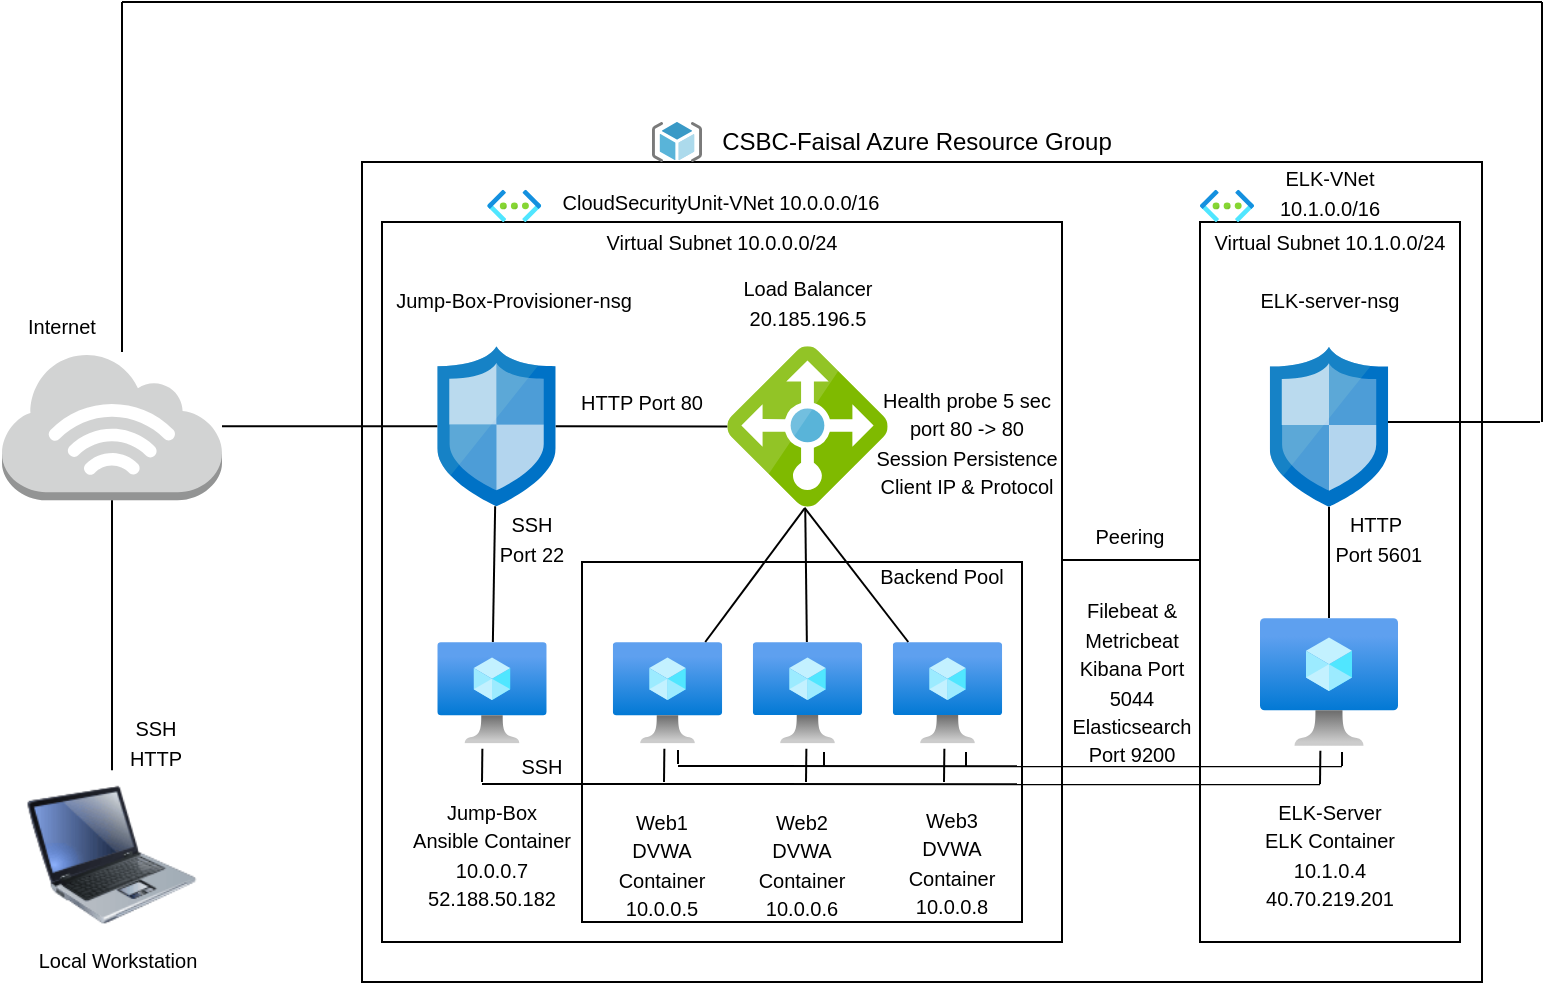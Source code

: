 <mxfile version="14.1.8" type="github">
  <diagram id="h945fao41x0R4RgQng2K" name="Page-1">
    <mxGraphModel dx="1196" dy="1043" grid="1" gridSize="10" guides="1" tooltips="1" connect="1" arrows="1" fold="1" page="1" pageScale="1" pageWidth="850" pageHeight="1100" math="0" shadow="0">
      <root>
        <mxCell id="0" />
        <mxCell id="1" parent="0" />
        <mxCell id="AzOMAhre1hzz02D3GJ1H-37" value="" style="rounded=0;whiteSpace=wrap;html=1;fillColor=none;" parent="1" vertex="1">
          <mxGeometry x="330" y="480" width="220" height="180" as="geometry" />
        </mxCell>
        <mxCell id="zPneGnZ1vcdY2xTQKbNh-3" value="" style="rounded=0;whiteSpace=wrap;html=1;fillColor=none;" parent="1" vertex="1">
          <mxGeometry x="220" y="280" width="560" height="410" as="geometry" />
        </mxCell>
        <mxCell id="zPneGnZ1vcdY2xTQKbNh-4" value="" style="image;html=1;image=img/lib/clip_art/computers/Laptop_128x128.png;fillColor=none;" parent="1" vertex="1">
          <mxGeometry x="52.78" y="584.07" width="84.44" height="84.44" as="geometry" />
        </mxCell>
        <mxCell id="zPneGnZ1vcdY2xTQKbNh-5" value="" style="outlineConnect=0;dashed=0;verticalLabelPosition=bottom;verticalAlign=top;align=center;html=1;shape=mxgraph.aws3.internet_3;fillColor=#D2D3D3;gradientColor=none;" parent="1" vertex="1">
          <mxGeometry x="40" y="375.18" width="110" height="73.96" as="geometry" />
        </mxCell>
        <mxCell id="zPneGnZ1vcdY2xTQKbNh-7" value="CSBC-Faisal Azure Resource Group" style="text;html=1;strokeColor=none;fillColor=none;align=center;verticalAlign=middle;whiteSpace=wrap;rounded=0;" parent="1" vertex="1">
          <mxGeometry x="390" y="260" width="215" height="20" as="geometry" />
        </mxCell>
        <mxCell id="zPneGnZ1vcdY2xTQKbNh-8" value="" style="rounded=0;whiteSpace=wrap;html=1;fillColor=none;" parent="1" vertex="1">
          <mxGeometry x="230" y="310" width="340" height="360" as="geometry" />
        </mxCell>
        <mxCell id="zPneGnZ1vcdY2xTQKbNh-9" value="&lt;font style=&quot;font-size: 10px&quot;&gt;CloudSecurityUnit-VNet 10.0.0.0/16&lt;/font&gt;" style="text;html=1;strokeColor=none;fillColor=none;align=center;verticalAlign=middle;whiteSpace=wrap;rounded=0;" parent="1" vertex="1">
          <mxGeometry x="307.3" y="290" width="185.4" height="20" as="geometry" />
        </mxCell>
        <mxCell id="zPneGnZ1vcdY2xTQKbNh-11" value="&lt;font style=&quot;font-size: 10px&quot;&gt;Virtual Subnet 10.0.0.0/24&lt;/font&gt;" style="text;html=1;strokeColor=none;fillColor=none;align=center;verticalAlign=middle;whiteSpace=wrap;rounded=0;" parent="1" vertex="1">
          <mxGeometry x="290" y="310" width="220" height="20" as="geometry" />
        </mxCell>
        <mxCell id="zPneGnZ1vcdY2xTQKbNh-12" value="" style="aspect=fixed;html=1;points=[];align=center;image;fontSize=12;image=img/lib/azure2/compute/Virtual_Machine.svg;fillColor=none;" parent="1" vertex="1">
          <mxGeometry x="415.4" y="520" width="54.69" height="50.73" as="geometry" />
        </mxCell>
        <mxCell id="zPneGnZ1vcdY2xTQKbNh-13" value="" style="aspect=fixed;html=1;points=[];align=center;image;fontSize=12;image=img/lib/azure2/compute/Virtual_Machine.svg;fillColor=none;" parent="1" vertex="1">
          <mxGeometry x="485.4" y="520" width="54.69" height="50.73" as="geometry" />
        </mxCell>
        <mxCell id="zPneGnZ1vcdY2xTQKbNh-14" value="" style="aspect=fixed;html=1;points=[];align=center;image;fontSize=12;image=img/lib/azure2/compute/Virtual_Machine.svg;fillColor=none;" parent="1" vertex="1">
          <mxGeometry x="345.4" y="520" width="54.7" height="50.73" as="geometry" />
        </mxCell>
        <mxCell id="zPneGnZ1vcdY2xTQKbNh-15" value="" style="rounded=0;whiteSpace=wrap;html=1;fillColor=none;" parent="1" vertex="1">
          <mxGeometry x="639" y="310" width="130" height="360" as="geometry" />
        </mxCell>
        <mxCell id="AzOMAhre1hzz02D3GJ1H-1" value="&lt;font style=&quot;font-size: 10px&quot;&gt;&lt;font&gt;Web1&lt;br&gt;DVWA Container&lt;br&gt;&lt;/font&gt;10.0.0.5&lt;/font&gt;" style="text;html=1;strokeColor=none;fillColor=none;align=center;verticalAlign=middle;whiteSpace=wrap;rounded=0;" parent="1" vertex="1">
          <mxGeometry x="340" y="610.73" width="60" height="40" as="geometry" />
        </mxCell>
        <mxCell id="AzOMAhre1hzz02D3GJ1H-2" value="&lt;font style=&quot;font-size: 10px&quot;&gt;&lt;font&gt;Web2&lt;br&gt;DVWA Container&lt;br&gt;&lt;/font&gt;10.0.0.6&lt;/font&gt;" style="text;html=1;strokeColor=none;fillColor=none;align=center;verticalAlign=middle;whiteSpace=wrap;rounded=0;" parent="1" vertex="1">
          <mxGeometry x="410" y="610.73" width="60" height="40" as="geometry" />
        </mxCell>
        <mxCell id="AzOMAhre1hzz02D3GJ1H-3" value="&lt;span style=&quot;font-size: 10px&quot;&gt;Web3&lt;br&gt;DVWA Container&lt;br&gt;10.0.0.8&lt;br&gt;&lt;/span&gt;" style="text;html=1;strokeColor=none;fillColor=none;align=center;verticalAlign=middle;whiteSpace=wrap;rounded=0;" parent="1" vertex="1">
          <mxGeometry x="490" y="610" width="50" height="40.73" as="geometry" />
        </mxCell>
        <mxCell id="AzOMAhre1hzz02D3GJ1H-5" value="" style="aspect=fixed;html=1;points=[];align=center;image;fontSize=12;image=img/lib/mscae/Network_Security_Groups_Classic.svg;" parent="1" vertex="1">
          <mxGeometry x="257.65" y="372.16" width="59.2" height="80" as="geometry" />
        </mxCell>
        <mxCell id="AzOMAhre1hzz02D3GJ1H-12" value="&lt;font style=&quot;font-size: 10px&quot;&gt;Jump-Box-Provisioner-nsg&lt;br&gt;&lt;/font&gt;" style="text;html=1;strokeColor=none;fillColor=none;align=center;verticalAlign=middle;whiteSpace=wrap;rounded=0;" parent="1" vertex="1">
          <mxGeometry x="232.25" y="339" width="127.75" height="20" as="geometry" />
        </mxCell>
        <mxCell id="AzOMAhre1hzz02D3GJ1H-20" value="" style="aspect=fixed;html=1;points=[];align=center;image;fontSize=12;image=img/lib/azure2/compute/Virtual_Machine.svg;fillColor=none;" parent="1" vertex="1">
          <mxGeometry x="257.65" y="520" width="54.7" height="50.73" as="geometry" />
        </mxCell>
        <mxCell id="AzOMAhre1hzz02D3GJ1H-21" value="&lt;font style=&quot;font-size: 10px&quot;&gt;&lt;font&gt;Jump-Box&lt;br&gt;Ansible Container&lt;br&gt;&lt;/font&gt;10.0.0.7&lt;br&gt;52.188.50.182&lt;br&gt;&lt;/font&gt;" style="text;html=1;strokeColor=none;fillColor=none;align=center;verticalAlign=middle;whiteSpace=wrap;rounded=0;" parent="1" vertex="1">
          <mxGeometry x="240" y="606.29" width="90" height="40" as="geometry" />
        </mxCell>
        <mxCell id="AzOMAhre1hzz02D3GJ1H-22" value="" style="aspect=fixed;html=1;points=[];align=center;image;fontSize=12;image=img/lib/mscae/Load_Balancer_feature.svg;" parent="1" vertex="1">
          <mxGeometry x="402.65" y="372.16" width="80.19" height="80.19" as="geometry" />
        </mxCell>
        <mxCell id="AzOMAhre1hzz02D3GJ1H-30" value="" style="endArrow=none;html=1;" parent="1" source="zPneGnZ1vcdY2xTQKbNh-5" target="AzOMAhre1hzz02D3GJ1H-5" edge="1">
          <mxGeometry width="50" height="50" relative="1" as="geometry">
            <mxPoint x="150" y="422.16" as="sourcePoint" />
            <mxPoint x="200" y="372.16" as="targetPoint" />
          </mxGeometry>
        </mxCell>
        <mxCell id="AzOMAhre1hzz02D3GJ1H-31" value="" style="endArrow=none;html=1;" parent="1" source="AzOMAhre1hzz02D3GJ1H-5" target="AzOMAhre1hzz02D3GJ1H-22" edge="1">
          <mxGeometry width="50" height="50" relative="1" as="geometry">
            <mxPoint x="430" y="480" as="sourcePoint" />
            <mxPoint x="480" y="430" as="targetPoint" />
          </mxGeometry>
        </mxCell>
        <mxCell id="AzOMAhre1hzz02D3GJ1H-32" value="" style="endArrow=none;html=1;entryX=0.5;entryY=1;entryDx=0;entryDy=0;entryPerimeter=0;exitX=0.5;exitY=0;exitDx=0;exitDy=0;" parent="1" source="zPneGnZ1vcdY2xTQKbNh-4" target="zPneGnZ1vcdY2xTQKbNh-5" edge="1">
          <mxGeometry width="50" height="50" relative="1" as="geometry">
            <mxPoint x="69.45" y="550" as="sourcePoint" />
            <mxPoint x="119.45" y="500" as="targetPoint" />
          </mxGeometry>
        </mxCell>
        <mxCell id="AzOMAhre1hzz02D3GJ1H-33" value="" style="endArrow=none;html=1;" parent="1" source="AzOMAhre1hzz02D3GJ1H-20" target="AzOMAhre1hzz02D3GJ1H-5" edge="1">
          <mxGeometry width="50" height="50" relative="1" as="geometry">
            <mxPoint x="257.65" y="510" as="sourcePoint" />
            <mxPoint x="307.65" y="460" as="targetPoint" />
          </mxGeometry>
        </mxCell>
        <mxCell id="AzOMAhre1hzz02D3GJ1H-34" value="" style="endArrow=none;html=1;entryX=0.481;entryY=1.012;entryDx=0;entryDy=0;entryPerimeter=0;" parent="1" source="zPneGnZ1vcdY2xTQKbNh-14" target="AzOMAhre1hzz02D3GJ1H-22" edge="1">
          <mxGeometry width="50" height="50" relative="1" as="geometry">
            <mxPoint x="430" y="480" as="sourcePoint" />
            <mxPoint x="443" y="450" as="targetPoint" />
          </mxGeometry>
        </mxCell>
        <mxCell id="AzOMAhre1hzz02D3GJ1H-35" value="" style="endArrow=none;html=1;entryX=0.486;entryY=1.013;entryDx=0;entryDy=0;entryPerimeter=0;" parent="1" source="zPneGnZ1vcdY2xTQKbNh-12" target="AzOMAhre1hzz02D3GJ1H-22" edge="1">
          <mxGeometry width="50" height="50" relative="1" as="geometry">
            <mxPoint x="430" y="480" as="sourcePoint" />
            <mxPoint x="480" y="430" as="targetPoint" />
          </mxGeometry>
        </mxCell>
        <mxCell id="AzOMAhre1hzz02D3GJ1H-36" value="" style="endArrow=none;html=1;exitX=0.481;exitY=1.006;exitDx=0;exitDy=0;exitPerimeter=0;" parent="1" source="AzOMAhre1hzz02D3GJ1H-22" target="zPneGnZ1vcdY2xTQKbNh-13" edge="1">
          <mxGeometry width="50" height="50" relative="1" as="geometry">
            <mxPoint x="442" y="455" as="sourcePoint" />
            <mxPoint x="480" y="430" as="targetPoint" />
          </mxGeometry>
        </mxCell>
        <mxCell id="AzOMAhre1hzz02D3GJ1H-42" value="" style="endArrow=none;html=1;entryX=0.462;entryY=0.781;entryDx=0;entryDy=0;entryPerimeter=0;" parent="1" target="zPneGnZ1vcdY2xTQKbNh-15" edge="1">
          <mxGeometry width="50" height="50" relative="1" as="geometry">
            <mxPoint x="280" y="591" as="sourcePoint" />
            <mxPoint x="660" y="591" as="targetPoint" />
          </mxGeometry>
        </mxCell>
        <mxCell id="AzOMAhre1hzz02D3GJ1H-43" value="" style="endArrow=none;html=1;entryX=0.412;entryY=1.053;entryDx=0;entryDy=0;entryPerimeter=0;" parent="1" target="AzOMAhre1hzz02D3GJ1H-20" edge="1">
          <mxGeometry width="50" height="50" relative="1" as="geometry">
            <mxPoint x="280" y="590" as="sourcePoint" />
            <mxPoint x="282" y="571" as="targetPoint" />
          </mxGeometry>
        </mxCell>
        <mxCell id="AzOMAhre1hzz02D3GJ1H-44" value="" style="endArrow=none;html=1;entryX=0.412;entryY=1.053;entryDx=0;entryDy=0;entryPerimeter=0;" parent="1" edge="1">
          <mxGeometry width="50" height="50" relative="1" as="geometry">
            <mxPoint x="371" y="590" as="sourcePoint" />
            <mxPoint x="371.186" y="573.419" as="targetPoint" />
          </mxGeometry>
        </mxCell>
        <mxCell id="AzOMAhre1hzz02D3GJ1H-45" value="" style="endArrow=none;html=1;entryX=0.412;entryY=1.053;entryDx=0;entryDy=0;entryPerimeter=0;" parent="1" edge="1">
          <mxGeometry width="50" height="50" relative="1" as="geometry">
            <mxPoint x="442" y="590" as="sourcePoint" />
            <mxPoint x="442.186" y="573.419" as="targetPoint" />
          </mxGeometry>
        </mxCell>
        <mxCell id="AzOMAhre1hzz02D3GJ1H-46" value="" style="endArrow=none;html=1;entryX=0.412;entryY=1.053;entryDx=0;entryDy=0;entryPerimeter=0;" parent="1" edge="1">
          <mxGeometry width="50" height="50" relative="1" as="geometry">
            <mxPoint x="511" y="590" as="sourcePoint" />
            <mxPoint x="511.186" y="573.419" as="targetPoint" />
          </mxGeometry>
        </mxCell>
        <mxCell id="AzOMAhre1hzz02D3GJ1H-47" value="&lt;font style=&quot;font-size: 10px&quot;&gt;SSH&lt;br&gt;Port 22&lt;br&gt;&lt;/font&gt;" style="text;html=1;strokeColor=none;fillColor=none;align=center;verticalAlign=middle;whiteSpace=wrap;rounded=0;" parent="1" vertex="1">
          <mxGeometry x="280" y="449.14" width="50" height="37.65" as="geometry" />
        </mxCell>
        <mxCell id="AzOMAhre1hzz02D3GJ1H-48" value="&lt;font style=&quot;font-size: 10px&quot;&gt;HTTP Port 80&lt;/font&gt;" style="text;html=1;strokeColor=none;fillColor=none;align=center;verticalAlign=middle;whiteSpace=wrap;rounded=0;" parent="1" vertex="1">
          <mxGeometry x="320" y="390" width="80" height="20" as="geometry" />
        </mxCell>
        <mxCell id="AzOMAhre1hzz02D3GJ1H-49" value="&lt;font style=&quot;font-size: 10px&quot;&gt;Load Balancer&lt;br&gt;20.185.196.5&lt;br&gt;&lt;/font&gt;" style="text;html=1;strokeColor=none;fillColor=none;align=center;verticalAlign=middle;whiteSpace=wrap;rounded=0;" parent="1" vertex="1">
          <mxGeometry x="382.74" y="340" width="120" height="20" as="geometry" />
        </mxCell>
        <mxCell id="AzOMAhre1hzz02D3GJ1H-50" value="&lt;font style=&quot;font-size: 10px&quot;&gt;Backend Pool&lt;/font&gt;" style="text;html=1;strokeColor=none;fillColor=none;align=center;verticalAlign=middle;whiteSpace=wrap;rounded=0;" parent="1" vertex="1">
          <mxGeometry x="470.09" y="476.97" width="79.91" height="20" as="geometry" />
        </mxCell>
        <mxCell id="AzOMAhre1hzz02D3GJ1H-51" value="" style="aspect=fixed;html=1;points=[];align=center;image;fontSize=12;image=img/lib/azure2/compute/Virtual_Machine.svg;" parent="1" vertex="1">
          <mxGeometry x="669" y="508" width="69" height="64" as="geometry" />
        </mxCell>
        <mxCell id="AzOMAhre1hzz02D3GJ1H-52" value="" style="aspect=fixed;html=1;points=[];align=center;image;fontSize=12;image=img/lib/mscae/Network_Security_Groups_Classic.svg;" parent="1" vertex="1">
          <mxGeometry x="673.9" y="372.35" width="59.2" height="80" as="geometry" />
        </mxCell>
        <mxCell id="AzOMAhre1hzz02D3GJ1H-53" value="" style="endArrow=none;html=1;" parent="1" edge="1">
          <mxGeometry width="50" height="50" relative="1" as="geometry">
            <mxPoint x="100" y="375" as="sourcePoint" />
            <mxPoint x="100" y="200" as="targetPoint" />
          </mxGeometry>
        </mxCell>
        <mxCell id="AzOMAhre1hzz02D3GJ1H-54" value="" style="endArrow=none;html=1;" parent="1" edge="1">
          <mxGeometry width="50" height="50" relative="1" as="geometry">
            <mxPoint x="100" y="200" as="sourcePoint" />
            <mxPoint x="810" y="200" as="targetPoint" />
          </mxGeometry>
        </mxCell>
        <mxCell id="AzOMAhre1hzz02D3GJ1H-55" value="" style="endArrow=none;html=1;" parent="1" edge="1">
          <mxGeometry width="50" height="50" relative="1" as="geometry">
            <mxPoint x="810" y="410" as="sourcePoint" />
            <mxPoint x="810" y="200" as="targetPoint" />
          </mxGeometry>
        </mxCell>
        <mxCell id="AzOMAhre1hzz02D3GJ1H-56" value="" style="endArrow=none;html=1;entryX=0;entryY=0.5;entryDx=0;entryDy=0;exitX=1;exitY=0.5;exitDx=0;exitDy=0;" parent="1" edge="1">
          <mxGeometry width="50" height="50" relative="1" as="geometry">
            <mxPoint x="570" y="479" as="sourcePoint" />
            <mxPoint x="639" y="479" as="targetPoint" />
          </mxGeometry>
        </mxCell>
        <mxCell id="AzOMAhre1hzz02D3GJ1H-57" value="" style="aspect=fixed;html=1;points=[];align=center;image;fontSize=12;image=img/lib/azure2/networking/Virtual_Networks.svg;" parent="1" vertex="1">
          <mxGeometry x="282.62" y="293.88" width="27" height="16.12" as="geometry" />
        </mxCell>
        <mxCell id="AzOMAhre1hzz02D3GJ1H-58" value="" style="aspect=fixed;html=1;points=[];align=center;image;fontSize=12;image=img/lib/azure2/networking/Virtual_Networks.svg;" parent="1" vertex="1">
          <mxGeometry x="639" y="293.88" width="27" height="16.12" as="geometry" />
        </mxCell>
        <mxCell id="AzOMAhre1hzz02D3GJ1H-59" value="" style="endArrow=none;html=1;exitX=0.998;exitY=0.47;exitDx=0;exitDy=0;exitPerimeter=0;" parent="1" source="AzOMAhre1hzz02D3GJ1H-52" edge="1">
          <mxGeometry width="50" height="50" relative="1" as="geometry">
            <mxPoint x="739" y="410" as="sourcePoint" />
            <mxPoint x="809" y="410" as="targetPoint" />
          </mxGeometry>
        </mxCell>
        <mxCell id="AzOMAhre1hzz02D3GJ1H-60" value="&lt;font style=&quot;font-size: 10px&quot;&gt;ELK-VNet 10.1.0.0/16&lt;/font&gt;" style="text;html=1;strokeColor=none;fillColor=none;align=center;verticalAlign=middle;whiteSpace=wrap;rounded=0;" parent="1" vertex="1">
          <mxGeometry x="674" y="280" width="60" height="30" as="geometry" />
        </mxCell>
        <mxCell id="AzOMAhre1hzz02D3GJ1H-61" value="" style="endArrow=none;html=1;" parent="1" source="AzOMAhre1hzz02D3GJ1H-51" target="AzOMAhre1hzz02D3GJ1H-52" edge="1">
          <mxGeometry width="50" height="50" relative="1" as="geometry">
            <mxPoint x="669" y="790" as="sourcePoint" />
            <mxPoint x="719" y="740" as="targetPoint" />
          </mxGeometry>
        </mxCell>
        <mxCell id="AzOMAhre1hzz02D3GJ1H-62" value="&lt;font style=&quot;font-size: 10px&quot;&gt;Peering&lt;/font&gt;" style="text;html=1;strokeColor=none;fillColor=none;align=center;verticalAlign=middle;whiteSpace=wrap;rounded=0;" parent="1" vertex="1">
          <mxGeometry x="569" y="456.97" width="70" height="20" as="geometry" />
        </mxCell>
        <mxCell id="AzOMAhre1hzz02D3GJ1H-63" value="&lt;font style=&quot;font-size: 10px&quot;&gt;Virtual Subnet 10.1.0.0/24&lt;/font&gt;" style="text;html=1;strokeColor=none;fillColor=none;align=center;verticalAlign=middle;whiteSpace=wrap;rounded=0;" parent="1" vertex="1">
          <mxGeometry x="639" y="310" width="130" height="20" as="geometry" />
        </mxCell>
        <mxCell id="AzOMAhre1hzz02D3GJ1H-64" value="&lt;font style=&quot;font-size: 10px&quot;&gt;ELK-server-nsg&lt;/font&gt;" style="text;html=1;strokeColor=none;fillColor=none;align=center;verticalAlign=middle;whiteSpace=wrap;rounded=0;" parent="1" vertex="1">
          <mxGeometry x="649" y="339" width="110" height="20" as="geometry" />
        </mxCell>
        <mxCell id="AzOMAhre1hzz02D3GJ1H-65" value="&lt;font style=&quot;font-size: 10px&quot;&gt;ELK-Server&lt;br&gt;ELK Container&lt;br&gt;10.1.0.4&lt;br&gt;40.70.219.201&lt;br&gt;&lt;/font&gt;" style="text;html=1;strokeColor=none;fillColor=none;align=center;verticalAlign=middle;whiteSpace=wrap;rounded=0;" parent="1" vertex="1">
          <mxGeometry x="669" y="616.29" width="70" height="20" as="geometry" />
        </mxCell>
        <mxCell id="AzOMAhre1hzz02D3GJ1H-67" value="" style="endArrow=none;html=1;entryX=0.412;entryY=1.053;entryDx=0;entryDy=0;entryPerimeter=0;" parent="1" edge="1">
          <mxGeometry width="50" height="50" relative="1" as="geometry">
            <mxPoint x="699" y="591" as="sourcePoint" />
            <mxPoint x="699.186" y="574.419" as="targetPoint" />
          </mxGeometry>
        </mxCell>
        <mxCell id="AzOMAhre1hzz02D3GJ1H-68" value="&lt;font style=&quot;font-size: 10px&quot;&gt;SSH&lt;/font&gt;" style="text;html=1;strokeColor=none;fillColor=none;align=center;verticalAlign=middle;whiteSpace=wrap;rounded=0;" parent="1" vertex="1">
          <mxGeometry x="290" y="572" width="40" height="20" as="geometry" />
        </mxCell>
        <mxCell id="AzOMAhre1hzz02D3GJ1H-69" value="&lt;font style=&quot;font-size: 10px&quot;&gt;HTTP&lt;br&gt;&amp;nbsp;Port 5601&lt;/font&gt;" style="text;html=1;strokeColor=none;fillColor=none;align=center;verticalAlign=middle;whiteSpace=wrap;rounded=0;" parent="1" vertex="1">
          <mxGeometry x="702" y="458" width="50" height="20" as="geometry" />
        </mxCell>
        <mxCell id="AzOMAhre1hzz02D3GJ1H-70" value="" style="endArrow=none;html=1;entryX=0.546;entryY=0.756;entryDx=0;entryDy=0;entryPerimeter=0;" parent="1" edge="1">
          <mxGeometry width="50" height="50" relative="1" as="geometry">
            <mxPoint x="378" y="582" as="sourcePoint" />
            <mxPoint x="709.98" y="582.16" as="targetPoint" />
          </mxGeometry>
        </mxCell>
        <mxCell id="AzOMAhre1hzz02D3GJ1H-71" value="" style="endArrow=none;html=1;" parent="1" edge="1">
          <mxGeometry width="50" height="50" relative="1" as="geometry">
            <mxPoint x="378" y="581" as="sourcePoint" />
            <mxPoint x="378" y="574" as="targetPoint" />
          </mxGeometry>
        </mxCell>
        <mxCell id="AzOMAhre1hzz02D3GJ1H-72" value="" style="endArrow=none;html=1;" parent="1" edge="1">
          <mxGeometry width="50" height="50" relative="1" as="geometry">
            <mxPoint x="451" y="582" as="sourcePoint" />
            <mxPoint x="451" y="575" as="targetPoint" />
          </mxGeometry>
        </mxCell>
        <mxCell id="AzOMAhre1hzz02D3GJ1H-73" value="" style="endArrow=none;html=1;" parent="1" edge="1">
          <mxGeometry width="50" height="50" relative="1" as="geometry">
            <mxPoint x="522" y="582" as="sourcePoint" />
            <mxPoint x="522" y="575" as="targetPoint" />
          </mxGeometry>
        </mxCell>
        <mxCell id="AzOMAhre1hzz02D3GJ1H-74" value="" style="endArrow=none;html=1;" parent="1" edge="1">
          <mxGeometry width="50" height="50" relative="1" as="geometry">
            <mxPoint x="710" y="582" as="sourcePoint" />
            <mxPoint x="710" y="575" as="targetPoint" />
          </mxGeometry>
        </mxCell>
        <mxCell id="AzOMAhre1hzz02D3GJ1H-75" value="&lt;font style=&quot;font-size: 10px&quot;&gt;Filebeat &amp;amp; Metricbeat&lt;br&gt;Kibana Port 5044&lt;br&gt;Elasticsearch&lt;br&gt;Port 9200&lt;br&gt;&lt;/font&gt;" style="text;html=1;strokeColor=none;fillColor=none;align=center;verticalAlign=middle;whiteSpace=wrap;rounded=0;" parent="1" vertex="1">
          <mxGeometry x="569" y="530" width="72" height="20" as="geometry" />
        </mxCell>
        <mxCell id="AzOMAhre1hzz02D3GJ1H-76" value="&lt;font style=&quot;font-size: 10px&quot;&gt;Health probe 5 sec&lt;br&gt;port 80 -&amp;gt; 80&lt;br&gt;Session Persistence Client IP &amp;amp; Protocol&lt;br&gt;&lt;/font&gt;" style="text;html=1;strokeColor=none;fillColor=none;align=center;verticalAlign=middle;whiteSpace=wrap;rounded=0;" parent="1" vertex="1">
          <mxGeometry x="475.4" y="399" width="94.6" height="42" as="geometry" />
        </mxCell>
        <mxCell id="cKzbDjZSU0lX_kcNdvIl-1" value="" style="aspect=fixed;html=1;points=[];align=center;image;fontSize=12;image=img/lib/mscae/ResourceGroup.svg;" parent="1" vertex="1">
          <mxGeometry x="365" y="260" width="25" height="20" as="geometry" />
        </mxCell>
        <mxCell id="cKzbDjZSU0lX_kcNdvIl-2" value="&lt;font style=&quot;font-size: 10px&quot;&gt;Internet&lt;br&gt;&lt;/font&gt;" style="text;html=1;strokeColor=none;fillColor=none;align=center;verticalAlign=middle;whiteSpace=wrap;rounded=0;" parent="1" vertex="1">
          <mxGeometry x="50.0" y="352.16" width="40" height="20" as="geometry" />
        </mxCell>
        <mxCell id="cKzbDjZSU0lX_kcNdvIl-3" value="&lt;font style=&quot;font-size: 10px&quot;&gt;SSH&lt;br&gt;HTTP&lt;/font&gt;" style="text;html=1;strokeColor=none;fillColor=none;align=center;verticalAlign=middle;whiteSpace=wrap;rounded=0;" parent="1" vertex="1">
          <mxGeometry x="97.22" y="560" width="40" height="20" as="geometry" />
        </mxCell>
        <mxCell id="cKzbDjZSU0lX_kcNdvIl-5" value="&lt;font style=&quot;font-size: 10px&quot;&gt;Local Workstation&lt;/font&gt;" style="text;html=1;strokeColor=none;fillColor=none;align=center;verticalAlign=middle;whiteSpace=wrap;rounded=0;" parent="1" vertex="1">
          <mxGeometry x="52.78" y="668.51" width="90" height="20" as="geometry" />
        </mxCell>
      </root>
    </mxGraphModel>
  </diagram>
</mxfile>
